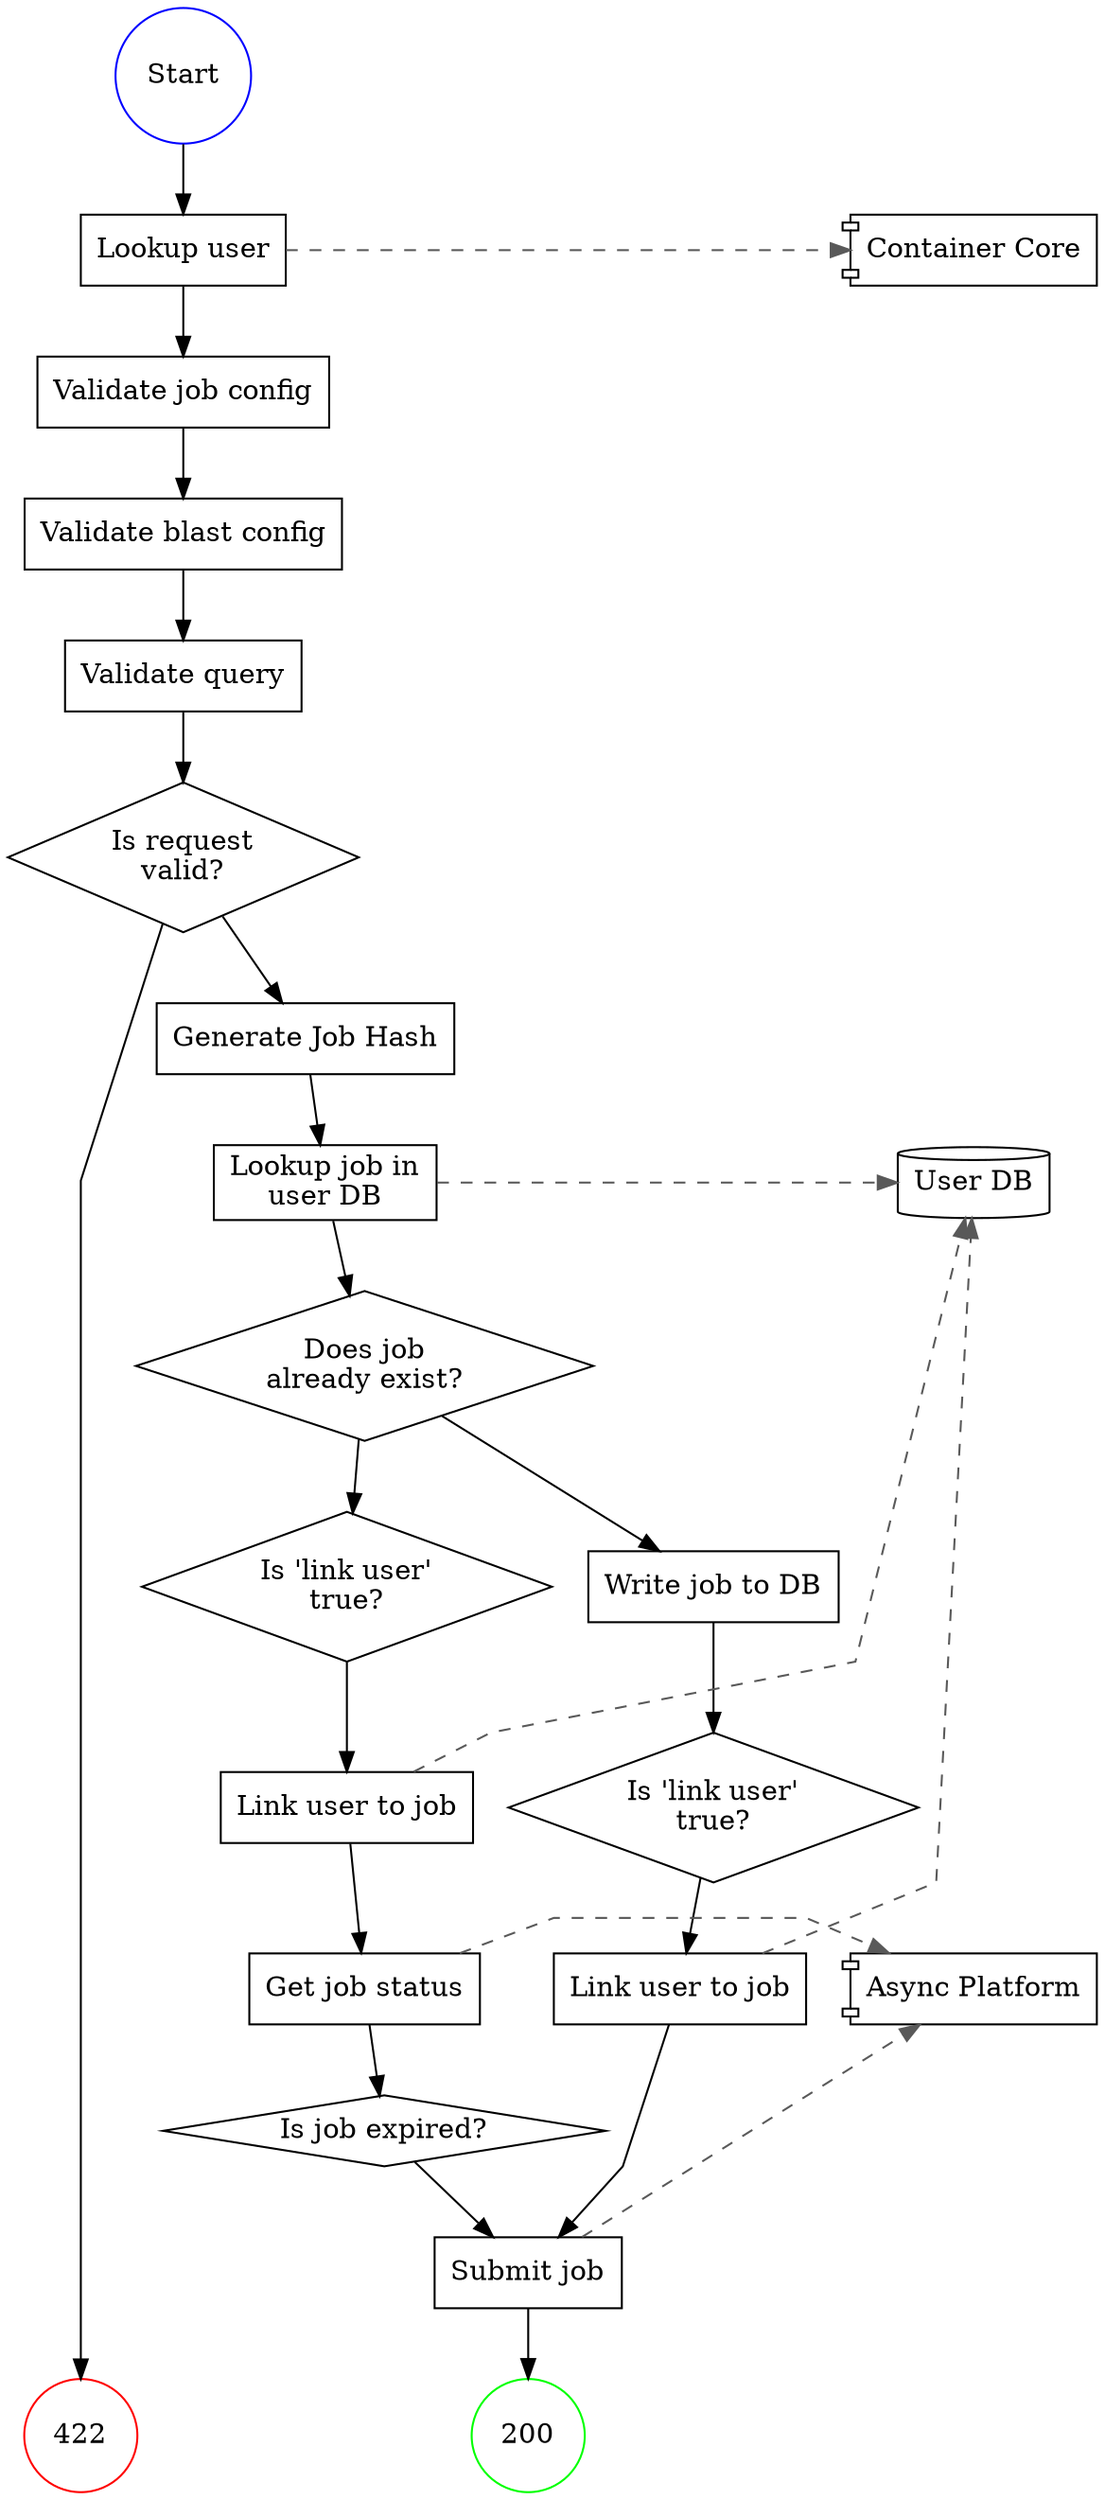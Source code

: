 digraph {
  splines=polyline

  {
    node [
      shape="circle"
    ]
    start [
      label="Start"
      color="blue"
    ]
    200 [
      color="green"
    ]
    422 [
      color="red"
    ]
  }

  {
    node [
      shape="component"
    ]
    containerCore [
      label="Container Core"
    ]
    asyncPlatform [
      label="Async Platform"
    ]
  }

  {
    node [
      shape="cylinder"
    ]
    oracle [
      label="User DB"
    ]
  }

  lookupUser [
    label="Lookup user"
    shape="rectangle"
  ]

  validateJobConfig [
    label="Validate job config"
    shape="rectangle"
  ]

  validateBlastConfig [
    label="Validate blast config"
    shape="rectangle"
  ]

  validateQuery [
    label="Validate query"
    shape="rectangle"
  ]

  isRequestValid [
    label="Is request\nvalid?"
    shape="diamond"
  ]

  generateHash [
    label="Generate Job Hash"
    shape="rectangle"
  ]

  lookupJob [
    label="Lookup job in\nuser DB"
    shape="rectangle"
  ]

  doesJobExist [
    label="Does job\nalready exist?"
    shape="diamond"
  ]

  isLinkUserSet1 [
    label="Is 'link user'\ntrue?"
    shape="diamond"
  ]

  isLinkUserSet2 [
    label="Is 'link user'\ntrue?"
    shape="diamond"
  ]

  recordJob [
    label="Write job to DB"
    shape="rectangle"
  ]

  linkUser1 [
    label="Link user to job"
    shape="rectangle"
  ]

  linkUser2 [
    label="Link user to job"
    shape="rectangle"
  ]

  getJobStatus [
    label="Get job status"
    shape="rectangle"
  ]

  isJobExpired [
    label="Is job expired?"
    shape="diamond"
  ]

  submitJob [
    label="Submit job"
    shape="rectangle"
  ]

  start -> lookupUser

  lookupUser -> containerCore [
    color="gray35"
    style="dashed"
    constraint=false
  ]

  lookupUser -> validateJobConfig

  validateJobConfig -> validateBlastConfig

  validateBlastConfig -> validateQuery

  validateQuery -> isRequestValid

  isRequestValid -> 422
  isRequestValid -> generateHash

  generateHash -> lookupJob

  lookupJob -> oracle [
    color="gray35"
    style="dashed"
    constraint=false
  ]

  lookupJob -> doesJobExist

  doesJobExist -> recordJob
  doesJobExist -> isLinkUserSet1

  recordJob -> isLinkUserSet2

  isLinkUserSet1 -> linkUser1
  isLinkUserSet2 -> linkUser2

  linkUser1 -> oracle [
    color="gray35"
    style="dashed"
    constraint=false
  ]

  linkUser1 -> getJobStatus

  getJobStatus -> asyncPlatform [
    color="gray35"
    style="dashed"
    constraint=false
  ]

  getJobStatus -> isJobExpired

  isJobExpired -> submitJob

  linkUser2 -> oracle [
    color="gray35"
    style="dashed"
    constraint=false
  ]

  linkUser2 -> submitJob

  submitJob -> asyncPlatform [
    color="gray35"
    style="dashed"
    constraint=false
  ]

  submitJob -> 200

  {
    edge [style="invis"]
    a [shape="point", color="white"]
    a -> containerCore -> oracle -> asyncPlatform
  }

  { rank=same; lookupUser; containerCore }
  { rank=same; lookupJob; oracle }
  { rank=same; linkUser2; asyncPlatform }

  { rank=max; 200; 422 }
}